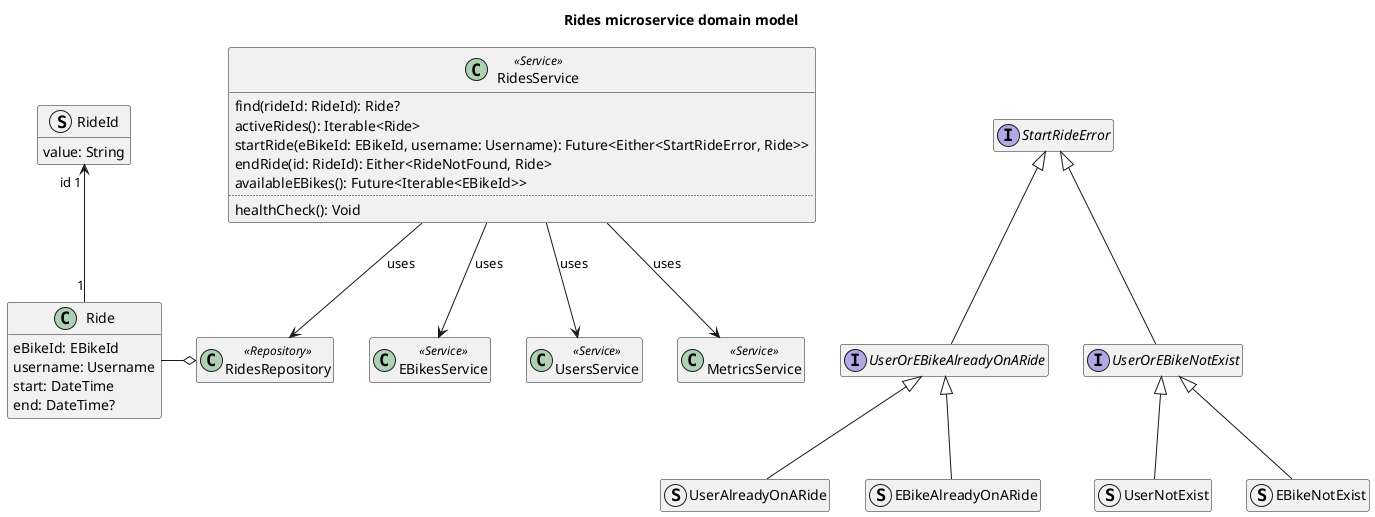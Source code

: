 @startuml rides-microservice-domain-model

title Rides microservice domain model

class Ride {
    eBikeId: EBikeId
    username: Username
    start: DateTime
    end: DateTime?
}
struct RideId {
    value: String
}
Ride "1" -u-> "id 1" RideId

class RidesRepository <<Repository>>
RidesRepository o-l- Ride

class RidesService <<Service>> {
    find(rideId: RideId): Ride?
    activeRides(): Iterable<Ride>
    startRide(eBikeId: EBikeId, username: Username): Future<Either<StartRideError, Ride>>
    endRide(id: RideId): Either<RideNotFound, Ride>
    availableEBikes(): Future<Iterable<EBikeId>>
    ..
    healthCheck(): Void
}

RidesService --> RidesRepository : "uses"

class EBikesService <<Service>>
RidesService --> EBikesService : "uses"

class UsersService <<Service>>
RidesService --> UsersService : "uses"

class MetricsService <<Service>>
RidesService --> MetricsService : "uses"

interface StartRideError

interface UserOrEBikeAlreadyOnARide extends StartRideError
struct UserAlreadyOnARide extends UserOrEBikeAlreadyOnARide
struct EBikeAlreadyOnARide extends UserOrEBikeAlreadyOnARide

interface UserOrEBikeNotExist extends StartRideError
struct UserNotExist extends UserOrEBikeNotExist
struct EBikeNotExist extends UserOrEBikeNotExist

hide empty members

@enduml
